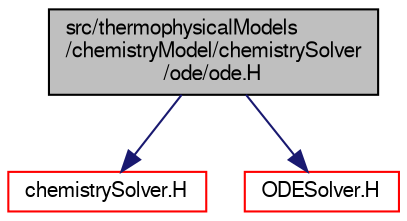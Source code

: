 digraph "src/thermophysicalModels/chemistryModel/chemistrySolver/ode/ode.H"
{
  bgcolor="transparent";
  edge [fontname="FreeSans",fontsize="10",labelfontname="FreeSans",labelfontsize="10"];
  node [fontname="FreeSans",fontsize="10",shape=record];
  Node0 [label="src/thermophysicalModels\l/chemistryModel/chemistrySolver\l/ode/ode.H",height=0.2,width=0.4,color="black", fillcolor="grey75", style="filled", fontcolor="black"];
  Node0 -> Node1 [color="midnightblue",fontsize="10",style="solid",fontname="FreeSans"];
  Node1 [label="chemistrySolver.H",height=0.2,width=0.4,color="red",URL="$a15533.html"];
  Node0 -> Node313 [color="midnightblue",fontsize="10",style="solid",fontname="FreeSans"];
  Node313 [label="ODESolver.H",height=0.2,width=0.4,color="red",URL="$a08288.html"];
}
